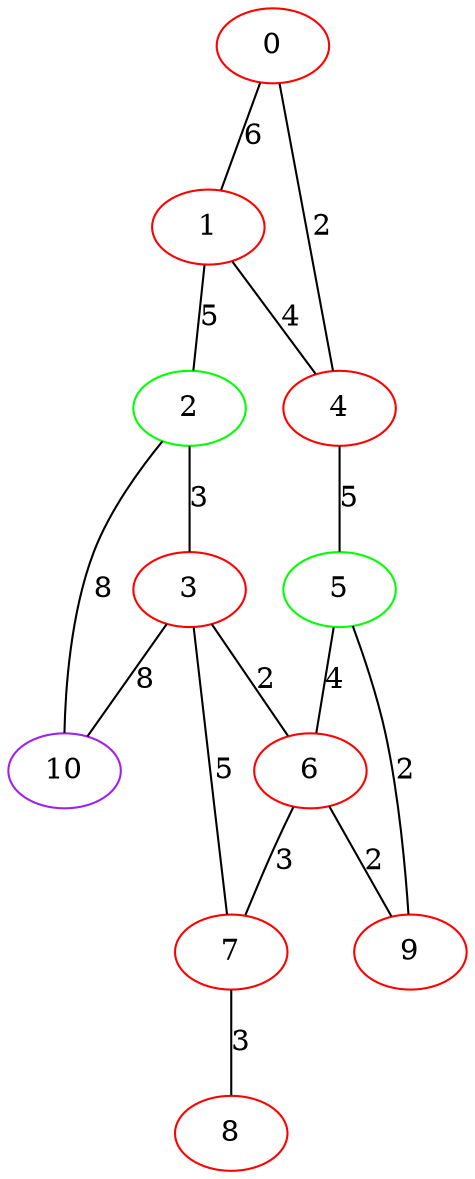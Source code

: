 graph "" {
0 [color=red, weight=1];
1 [color=red, weight=1];
2 [color=green, weight=2];
3 [color=red, weight=1];
4 [color=red, weight=1];
5 [color=green, weight=2];
6 [color=red, weight=1];
7 [color=red, weight=1];
8 [color=red, weight=1];
9 [color=red, weight=1];
10 [color=purple, weight=4];
0 -- 1  [key=0, label=6];
0 -- 4  [key=0, label=2];
1 -- 2  [key=0, label=5];
1 -- 4  [key=0, label=4];
2 -- 10  [key=0, label=8];
2 -- 3  [key=0, label=3];
3 -- 10  [key=0, label=8];
3 -- 6  [key=0, label=2];
3 -- 7  [key=0, label=5];
4 -- 5  [key=0, label=5];
5 -- 9  [key=0, label=2];
5 -- 6  [key=0, label=4];
6 -- 9  [key=0, label=2];
6 -- 7  [key=0, label=3];
7 -- 8  [key=0, label=3];
}
